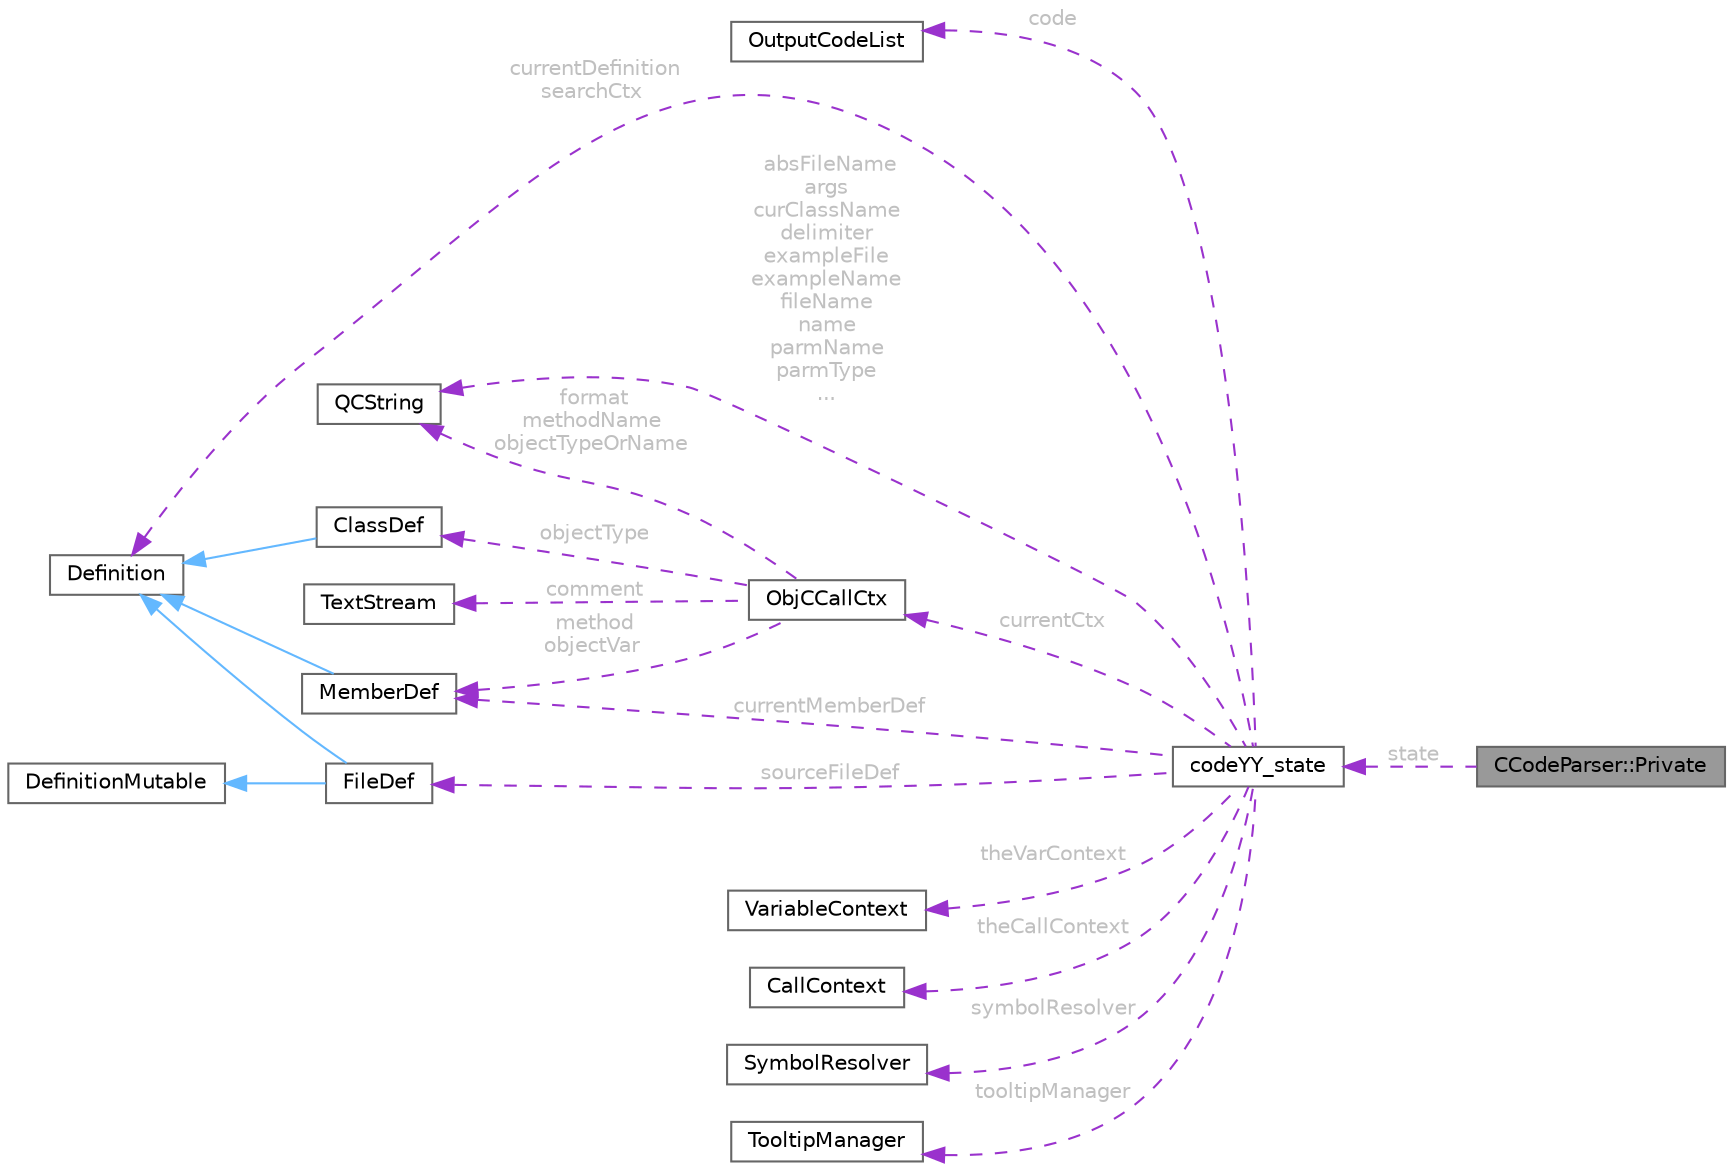 digraph "CCodeParser::Private"
{
 // INTERACTIVE_SVG=YES
 // LATEX_PDF_SIZE
  bgcolor="transparent";
  edge [fontname=Helvetica,fontsize=10,labelfontname=Helvetica,labelfontsize=10];
  node [fontname=Helvetica,fontsize=10,shape=box,height=0.2,width=0.4];
  rankdir="LR";
  Node1 [id="Node000001",label="CCodeParser::Private",height=0.2,width=0.4,color="gray40", fillcolor="grey60", style="filled", fontcolor="black",tooltip=" "];
  Node2 -> Node1 [id="edge1_Node000001_Node000002",dir="back",color="darkorchid3",style="dashed",tooltip=" ",label=" state",fontcolor="grey" ];
  Node2 [id="Node000002",label="codeYY_state",height=0.2,width=0.4,color="gray40", fillcolor="white", style="filled",URL="$da/d28/structcode_y_y__state.html",tooltip=" "];
  Node3 -> Node2 [id="edge2_Node000002_Node000003",dir="back",color="darkorchid3",style="dashed",tooltip=" ",label=" code",fontcolor="grey" ];
  Node3 [id="Node000003",label="OutputCodeList",height=0.2,width=0.4,color="gray40", fillcolor="white", style="filled",URL="$db/d8e/class_output_code_list.html",tooltip="Class representing a list of different code generators."];
  Node4 -> Node2 [id="edge3_Node000002_Node000004",dir="back",color="darkorchid3",style="dashed",tooltip=" ",label=" absFileName\nargs\ncurClassName\ndelimiter\nexampleFile\nexampleName\nfileName\nname\nparmName\nparmType\n...",fontcolor="grey" ];
  Node4 [id="Node000004",label="QCString",height=0.2,width=0.4,color="gray40", fillcolor="white", style="filled",URL="$d9/d45/class_q_c_string.html",tooltip="This is an alternative implementation of QCString."];
  Node5 -> Node2 [id="edge4_Node000002_Node000005",dir="back",color="darkorchid3",style="dashed",tooltip=" ",label=" sourceFileDef",fontcolor="grey" ];
  Node5 [id="Node000005",label="FileDef",height=0.2,width=0.4,color="gray40", fillcolor="white", style="filled",URL="$de/db0/class_file_def.html",tooltip="A model of a file symbol."];
  Node6 -> Node5 [id="edge5_Node000005_Node000006",dir="back",color="steelblue1",style="solid",tooltip=" "];
  Node6 [id="Node000006",label="DefinitionMutable",height=0.2,width=0.4,color="gray40", fillcolor="white", style="filled",URL="$d0/d46/class_definition_mutable.html",tooltip=" "];
  Node7 -> Node5 [id="edge6_Node000005_Node000007",dir="back",color="steelblue1",style="solid",tooltip=" "];
  Node7 [id="Node000007",label="Definition",height=0.2,width=0.4,color="gray40", fillcolor="white", style="filled",URL="$d5/dcc/class_definition.html",tooltip="The common base class of all entity definitions found in the sources."];
  Node7 -> Node2 [id="edge7_Node000002_Node000007",dir="back",color="darkorchid3",style="dashed",tooltip=" ",label=" currentDefinition\nsearchCtx",fontcolor="grey" ];
  Node8 -> Node2 [id="edge8_Node000002_Node000008",dir="back",color="darkorchid3",style="dashed",tooltip=" ",label=" currentMemberDef",fontcolor="grey" ];
  Node8 [id="Node000008",label="MemberDef",height=0.2,width=0.4,color="gray40", fillcolor="white", style="filled",URL="$da/d09/class_member_def.html",tooltip="A model of a class/file/namespace member symbol."];
  Node7 -> Node8 [id="edge9_Node000008_Node000007",dir="back",color="steelblue1",style="solid",tooltip=" "];
  Node9 -> Node2 [id="edge10_Node000002_Node000009",dir="back",color="darkorchid3",style="dashed",tooltip=" ",label=" currentCtx",fontcolor="grey" ];
  Node9 [id="Node000009",label="ObjCCallCtx",height=0.2,width=0.4,color="gray40", fillcolor="white", style="filled",URL="$d8/d10/struct_obj_c_call_ctx.html",tooltip=" "];
  Node4 -> Node9 [id="edge11_Node000009_Node000004",dir="back",color="darkorchid3",style="dashed",tooltip=" ",label=" format\nmethodName\nobjectTypeOrName",fontcolor="grey" ];
  Node10 -> Node9 [id="edge12_Node000009_Node000010",dir="back",color="darkorchid3",style="dashed",tooltip=" ",label=" comment",fontcolor="grey" ];
  Node10 [id="Node000010",label="TextStream",height=0.2,width=0.4,color="gray40", fillcolor="white", style="filled",URL="$d3/d30/class_text_stream.html",tooltip="Text streaming class that buffers data."];
  Node11 -> Node9 [id="edge13_Node000009_Node000011",dir="back",color="darkorchid3",style="dashed",tooltip=" ",label=" objectType",fontcolor="grey" ];
  Node11 [id="Node000011",label="ClassDef",height=0.2,width=0.4,color="gray40", fillcolor="white", style="filled",URL="$d1/dcf/class_class_def.html",tooltip="A abstract class representing of a compound symbol."];
  Node7 -> Node11 [id="edge14_Node000011_Node000007",dir="back",color="steelblue1",style="solid",tooltip=" "];
  Node8 -> Node9 [id="edge15_Node000009_Node000008",dir="back",color="darkorchid3",style="dashed",tooltip=" ",label=" method\nobjectVar",fontcolor="grey" ];
  Node12 -> Node2 [id="edge16_Node000002_Node000012",dir="back",color="darkorchid3",style="dashed",tooltip=" ",label=" theVarContext",fontcolor="grey" ];
  Node12 [id="Node000012",label="VariableContext",height=0.2,width=0.4,color="gray40", fillcolor="white", style="filled",URL="$d4/df2/class_variable_context.html",tooltip=" "];
  Node13 -> Node2 [id="edge17_Node000002_Node000013",dir="back",color="darkorchid3",style="dashed",tooltip=" ",label=" theCallContext",fontcolor="grey" ];
  Node13 [id="Node000013",label="CallContext",height=0.2,width=0.4,color="gray40", fillcolor="white", style="filled",URL="$de/da0/class_call_context.html",tooltip="Represents the call context."];
  Node14 -> Node2 [id="edge18_Node000002_Node000014",dir="back",color="darkorchid3",style="dashed",tooltip=" ",label=" symbolResolver",fontcolor="grey" ];
  Node14 [id="Node000014",label="SymbolResolver",height=0.2,width=0.4,color="gray40", fillcolor="white", style="filled",URL="$da/d0c/class_symbol_resolver.html",tooltip="Helper class to find a class definition or check if A symbol is accessible in a given scope."];
  Node15 -> Node2 [id="edge19_Node000002_Node000015",dir="back",color="darkorchid3",style="dashed",tooltip=" ",label=" tooltipManager",fontcolor="grey" ];
  Node15 [id="Node000015",label="TooltipManager",height=0.2,width=0.4,color="gray40", fillcolor="white", style="filled",URL="$d5/dae/class_tooltip_manager.html",tooltip="Class that manages the tooltips for a source file."];
}
